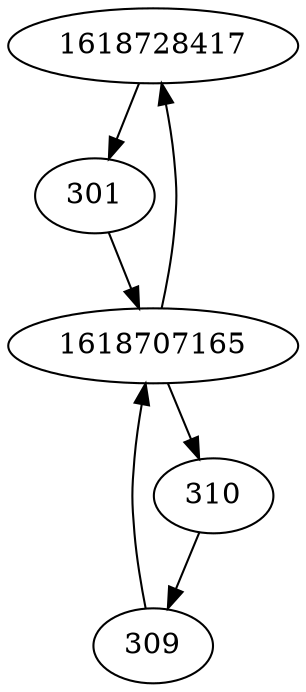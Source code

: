 strict digraph  {
1618728417;
301;
309;
310;
1618707165;
1618728417 -> 301;
301 -> 1618707165;
309 -> 1618707165;
310 -> 309;
1618707165 -> 310;
1618707165 -> 1618728417;
}
